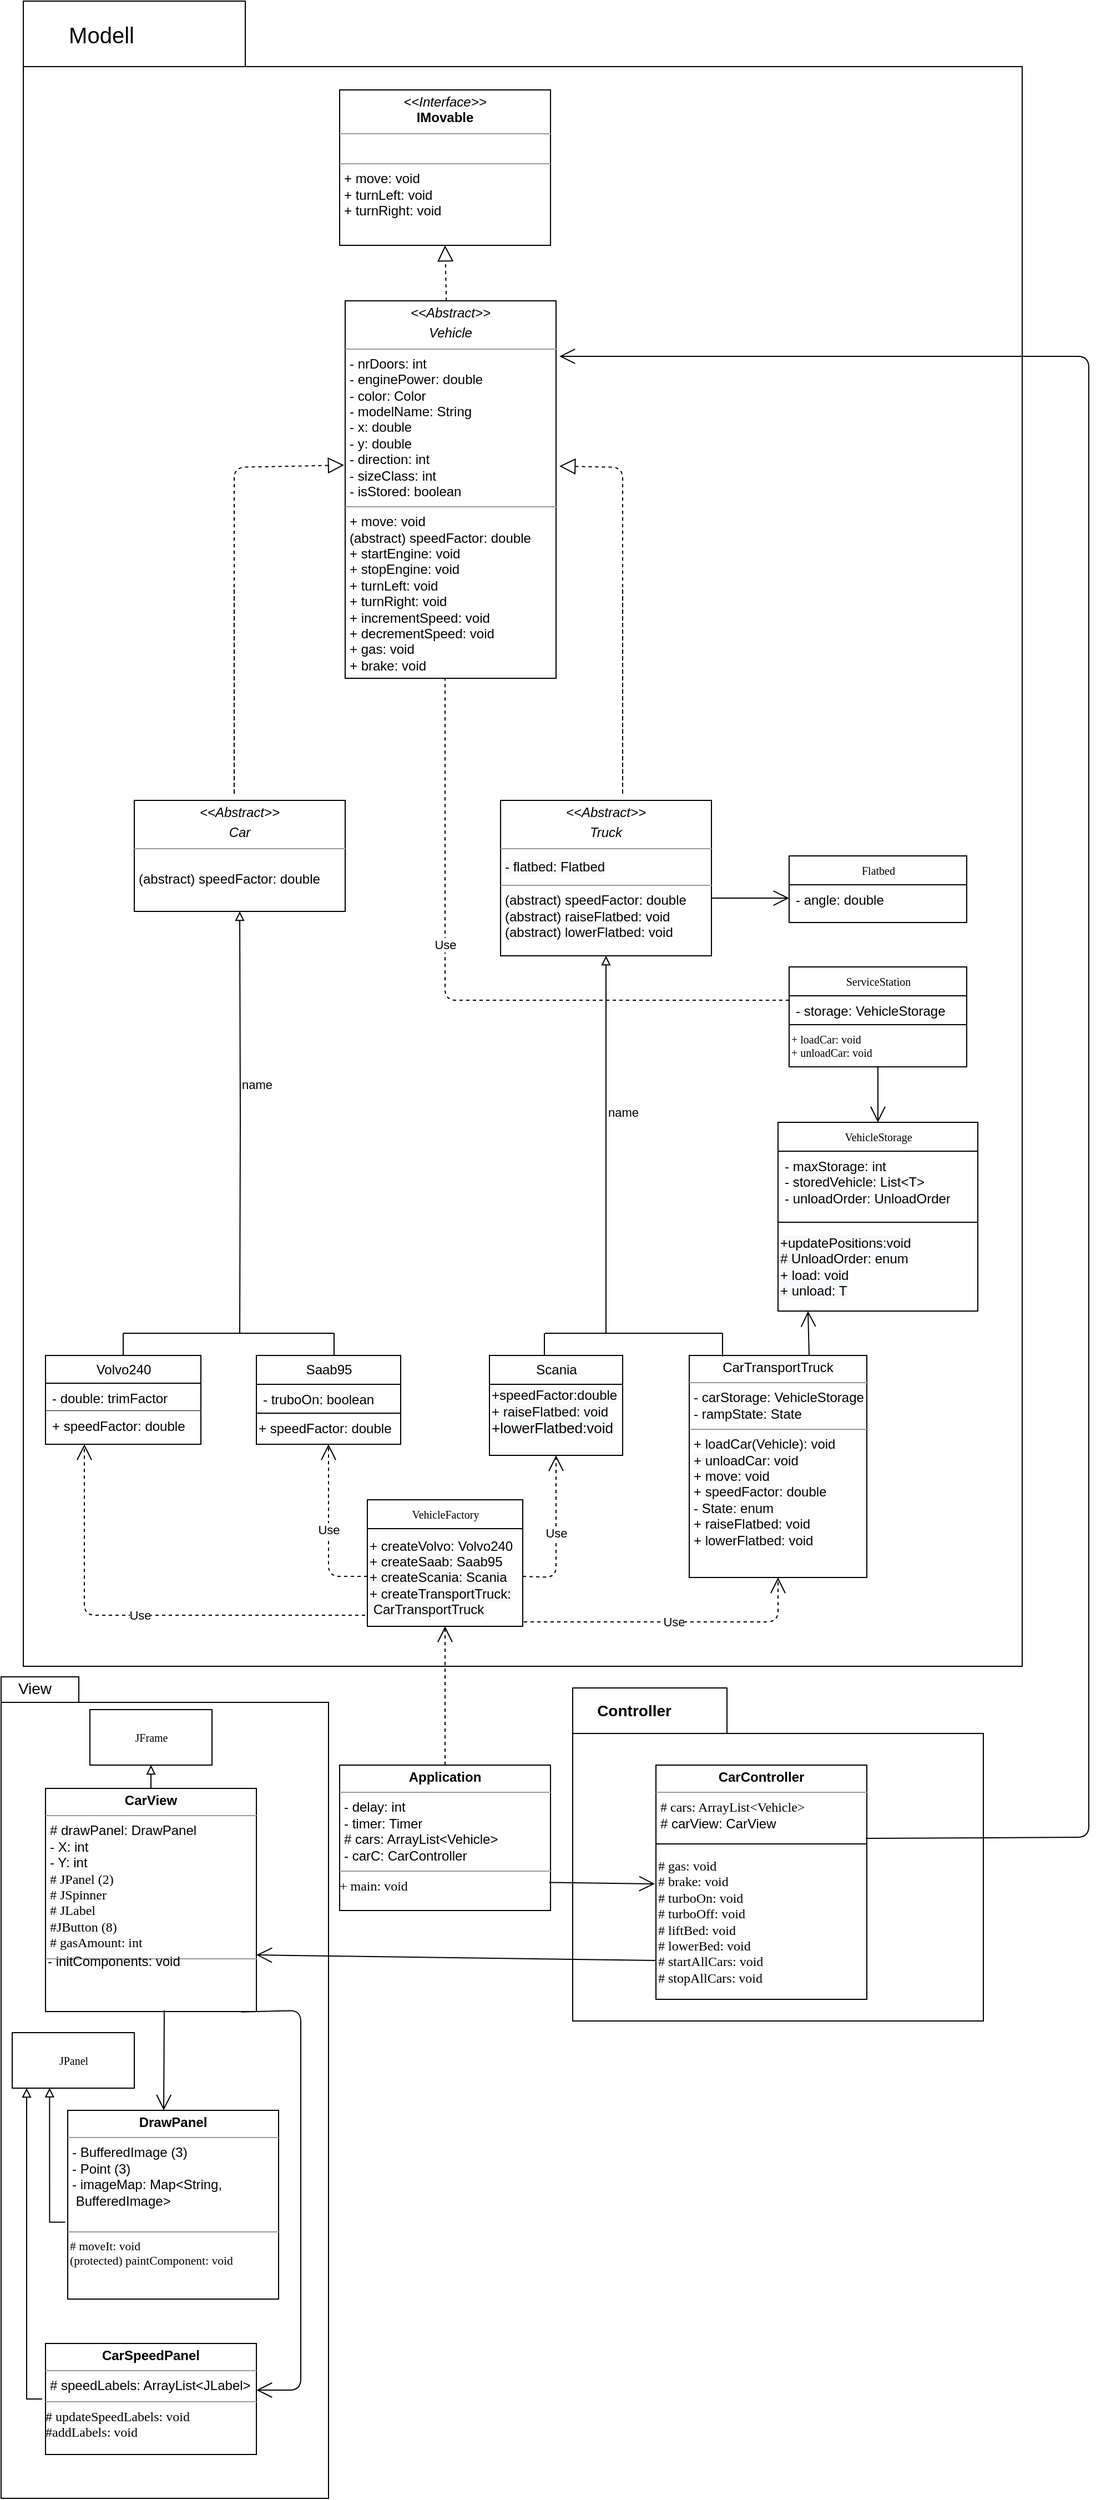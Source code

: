 <mxfile version="12.4.0" type="device" pages="1"><diagram id="c4acf3e9-155e-7222-9cf6-157b1a14988f" name="Page-1"><mxGraphModel dx="1117" dy="2870" grid="1" gridSize="10" guides="1" tooltips="1" connect="1" arrows="1" fold="1" page="1" pageScale="1" pageWidth="850" pageHeight="1100" background="#ffffff" math="0" shadow="0"><root><mxCell id="0"/><mxCell id="1" parent="0"/><mxCell id="8GfoCwNBAicgBnQeckG9-25" value="name" style="endArrow=block;endFill=0;html=1;edgeStyle=orthogonalEdgeStyle;align=left;verticalAlign=top;entryX=0.5;entryY=1;entryDx=0;entryDy=0;" parent="1" target="5d2195bd80daf111-15" edge="1"><mxGeometry x="0.25" relative="1" as="geometry"><mxPoint x="235" y="-80" as="sourcePoint"/><mxPoint x="424" y="350" as="targetPoint"/><mxPoint as="offset"/></mxGeometry></mxCell><mxCell id="17acba5748e5396b-20" value="VehicleStorage" style="swimlane;html=1;fontStyle=0;childLayout=stackLayout;horizontal=1;startSize=26;fillColor=none;horizontalStack=0;resizeParent=1;resizeLast=0;collapsible=1;marginBottom=0;swimlaneFillColor=#ffffff;rounded=0;shadow=0;comic=0;labelBackgroundColor=none;strokeWidth=1;fontFamily=Verdana;fontSize=10;align=center;" parent="1" vertex="1"><mxGeometry x="720" y="-270" width="180" height="170" as="geometry"/></mxCell><mxCell id="17acba5748e5396b-21" value="- maxStorage: int&lt;br&gt;- storedVehicle: List&amp;lt;T&amp;gt;&lt;br&gt;- unloadOrder: UnloadOrder" style="text;html=1;strokeColor=none;fillColor=none;align=left;verticalAlign=top;spacingLeft=4;spacingRight=4;whiteSpace=wrap;overflow=hidden;rotatable=0;points=[[0,0.5],[1,0.5]];portConstraint=eastwest;" parent="17acba5748e5396b-20" vertex="1"><mxGeometry y="26" width="180" height="64" as="geometry"/></mxCell><mxCell id="VjVkKjVKQmgzcfkv1mQq-13" value="&lt;div align=&quot;left&quot;&gt;&lt;span style=&quot;font: 12px / 1.2 &amp;#34;helvetica&amp;#34; ; color: rgb(0 , 0 , 0) ; text-transform: none ; text-indent: 0px ; letter-spacing: normal ; text-decoration: none ; word-spacing: 0px ; display: inline ; white-space: normal ; float: none ; overflow-wrap: normal ; background-color: rgb(248 , 249 , 250)&quot;&gt;+updatePositions:void&lt;/span&gt;&lt;/div&gt;&lt;div align=&quot;left&quot;&gt;&lt;span style=&quot;font: 12px / 1.2 &amp;#34;helvetica&amp;#34; ; color: rgb(0 , 0 , 0) ; text-transform: none ; text-indent: 0px ; letter-spacing: normal ; text-decoration: none ; word-spacing: 0px ; display: inline ; white-space: normal ; float: none ; overflow-wrap: normal ; background-color: rgb(248 , 249 , 250)&quot;&gt;# UnloadOrder: enum&lt;/span&gt;&lt;/div&gt;&lt;div align=&quot;left&quot;&gt;&lt;span style=&quot;font: 12px / 1.2 &amp;#34;helvetica&amp;#34; ; color: rgb(0 , 0 , 0) ; text-transform: none ; text-indent: 0px ; letter-spacing: normal ; text-decoration: none ; word-spacing: 0px ; display: inline ; white-space: normal ; float: none ; overflow-wrap: normal ; background-color: rgb(248 , 249 , 250)&quot;&gt;+ load: void&lt;/span&gt;&lt;/div&gt;&lt;div align=&quot;left&quot;&gt;&lt;span style=&quot;font: 12px / 1.2 &amp;#34;helvetica&amp;#34; ; color: rgb(0 , 0 , 0) ; text-transform: none ; text-indent: 0px ; letter-spacing: normal ; text-decoration: none ; word-spacing: 0px ; display: inline ; white-space: normal ; float: none ; overflow-wrap: normal ; background-color: rgb(248 , 249 , 250)&quot;&gt;+ unload: T&lt;/span&gt;&lt;span style=&quot;font: 12px / 1.2 &amp;#34;helvetica&amp;#34; ; color: rgb(0 , 0 , 0) ; text-transform: none ; text-indent: 0px ; letter-spacing: normal ; text-decoration: none ; word-spacing: 0px ; display: inline ; white-space: normal ; float: none ; overflow-wrap: normal ; background-color: rgb(248 , 249 , 250)&quot;&gt;&lt;br&gt;&lt;/span&gt;&lt;/div&gt;" style="html=1;align=left;" parent="17acba5748e5396b-20" vertex="1"><mxGeometry y="90" width="180" height="80" as="geometry"/></mxCell><mxCell id="17acba5748e5396b-30" value="&lt;span style=&quot;text-align: center ; color: rgb(0 , 0 , 0) ; text-transform: none ; text-indent: 0px ; letter-spacing: normal ; font-family: &amp;#34;helvetica&amp;#34; ; font-size: 12px ; font-variant: normal ; font-weight: 400 ; text-decoration: none ; word-spacing: 0px ; display: inline ; white-space: nowrap ; float: none ; background-color: rgb(248 , 249 , 250)&quot;&gt;Volvo240&lt;/span&gt;" style="swimlane;html=1;fontStyle=0;childLayout=stackLayout;horizontal=1;startSize=25;fillColor=none;horizontalStack=0;resizeParent=1;resizeLast=0;collapsible=1;marginBottom=0;swimlaneFillColor=#ffffff;rounded=0;shadow=0;comic=0;labelBackgroundColor=none;strokeWidth=1;fontFamily=Verdana;fontSize=10;align=center;direction=east;" parent="1" vertex="1"><mxGeometry x="60" y="-60" width="140" height="80" as="geometry"><mxRectangle x="60" y="-60" width="90" height="26" as="alternateBounds"/></mxGeometry></mxCell><mxCell id="VjVkKjVKQmgzcfkv1mQq-8" value="- double: trimFactor" style="text;html=1;strokeColor=none;fillColor=none;align=left;verticalAlign=top;spacingLeft=4;spacingRight=4;whiteSpace=wrap;overflow=hidden;rotatable=0;points=[[0,0.5],[1,0.5]];portConstraint=eastwest;" parent="17acba5748e5396b-30" vertex="1"><mxGeometry y="25" width="140" height="25" as="geometry"/></mxCell><mxCell id="VjVkKjVKQmgzcfkv1mQq-9" value="" style="swimlane;html=1;fontStyle=0;childLayout=stackLayout;horizontal=1;startSize=0;fillColor=none;horizontalStack=0;resizeParent=1;resizeLast=0;collapsible=1;marginBottom=0;swimlaneFillColor=#ffffff;rounded=0;shadow=0;comic=0;labelBackgroundColor=none;strokeWidth=1;fontFamily=Verdana;fontSize=10;align=center;direction=east;" parent="17acba5748e5396b-30" vertex="1"><mxGeometry y="50" width="140" height="30" as="geometry"><mxRectangle y="77" width="140" height="26" as="alternateBounds"/></mxGeometry></mxCell><mxCell id="17acba5748e5396b-31" value="+ speedFactor: double" style="text;html=1;strokeColor=none;fillColor=none;align=left;verticalAlign=top;spacingLeft=4;spacingRight=4;whiteSpace=wrap;overflow=hidden;rotatable=0;points=[[0,0.5],[1,0.5]];portConstraint=eastwest;" parent="VjVkKjVKQmgzcfkv1mQq-9" vertex="1"><mxGeometry width="140" height="26" as="geometry"/></mxCell><mxCell id="5d2195bd80daf111-5" value="ServiceStation" style="swimlane;html=1;fontStyle=0;childLayout=stackLayout;horizontal=1;startSize=26;fillColor=none;horizontalStack=0;resizeParent=1;resizeLast=0;collapsible=1;marginBottom=0;swimlaneFillColor=#ffffff;rounded=0;shadow=0;comic=0;labelBackgroundColor=none;strokeWidth=1;fontFamily=Verdana;fontSize=10;align=center;" parent="1" vertex="1"><mxGeometry x="730" y="-410" width="160" height="90" as="geometry"/></mxCell><mxCell id="5d2195bd80daf111-6" value="- storage: VehicleStorage" style="text;html=1;strokeColor=none;fillColor=none;align=left;verticalAlign=top;spacingLeft=4;spacingRight=4;whiteSpace=wrap;overflow=hidden;rotatable=0;points=[[0,0.5],[1,0.5]];portConstraint=eastwest;" parent="5d2195bd80daf111-5" vertex="1"><mxGeometry y="26" width="160" height="26" as="geometry"/></mxCell><mxCell id="VjVkKjVKQmgzcfkv1mQq-16" value="&lt;div align=&quot;left&quot;&gt;+ loadCar: void&lt;/div&gt;&lt;div align=&quot;left&quot;&gt;+ unloadCar: void&lt;br&gt;&lt;/div&gt;" style="html=1;rounded=0;shadow=0;comic=0;labelBackgroundColor=none;strokeWidth=1;fontFamily=Verdana;fontSize=10;align=left;" parent="5d2195bd80daf111-5" vertex="1"><mxGeometry y="52" width="160" height="38" as="geometry"/></mxCell><mxCell id="5d2195bd80daf111-8" value="JPanel" style="html=1;rounded=0;shadow=0;comic=0;labelBackgroundColor=none;strokeWidth=1;fontFamily=Verdana;fontSize=10;align=center;" parent="1" vertex="1"><mxGeometry x="30" y="550" width="110" height="50" as="geometry"/></mxCell><mxCell id="5d2195bd80daf111-9" value="&lt;p style=&quot;margin: 0px ; margin-top: 4px ; text-align: center&quot;&gt;&lt;b&gt;CarController&lt;/b&gt;&lt;/p&gt;&lt;hr size=&quot;1&quot;&gt;&lt;p style=&quot;color: rgb(0 , 0 , 0) ; font-family: &amp;#34;quot&amp;#34; ; font-style: normal ; font-variant: normal ; font-weight: 400 ; letter-spacing: normal ; margin-bottom: 0px ; margin-left: 4px ; margin-right: 0px ; margin-top: 0px ; text-align: left ; text-decoration: none ; text-indent: 0px ; text-transform: none ; white-space: nowrap ; word-spacing: 0px&quot;&gt;# cars: ArrayList&amp;lt;Vehicle&amp;gt;&lt;br&gt;&lt;/p&gt;&lt;p style=&quot;margin: 0px ; margin-left: 4px&quot;&gt;# carView: CarView&lt;/p&gt;" style="verticalAlign=top;align=left;overflow=fill;fontSize=12;fontFamily=Helvetica;html=1;rounded=0;shadow=0;comic=0;labelBackgroundColor=none;strokeWidth=1;direction=east;" parent="1" vertex="1"><mxGeometry x="610" y="309" width="190" height="161" as="geometry"/></mxCell><mxCell id="5d2195bd80daf111-10" value="&lt;p style=&quot;margin: 0px ; margin-top: 4px ; text-align: center&quot;&gt;&lt;b&gt;CarView&lt;/b&gt;&lt;/p&gt;&lt;hr size=&quot;1&quot;&gt;&lt;p style=&quot;margin: 0px ; margin-left: 4px&quot;&gt;# drawPanel: DrawPanel&lt;/p&gt;&lt;p style=&quot;margin: 0px ; margin-left: 4px&quot;&gt;- X: int&lt;/p&gt;&lt;p style=&quot;margin: 0px ; margin-left: 4px&quot;&gt;- Y: int&lt;br&gt;&lt;/p&gt;&lt;p style=&quot;color: rgb(0 , 0 , 0) ; font-family: &amp;#34;quot&amp;#34; ; font-style: normal ; font-variant: normal ; font-weight: 400 ; letter-spacing: normal ; margin-bottom: 0px ; margin-left: 4px ; margin-right: 0px ; margin-top: 0px ; text-align: left ; text-decoration: none ; text-indent: 0px ; text-transform: none ; white-space: nowrap ; word-spacing: 0px&quot;&gt;# JPanel (2)&lt;/p&gt;&lt;p style=&quot;color: rgb(0 , 0 , 0) ; font-family: &amp;#34;quot&amp;#34; ; font-style: normal ; font-variant: normal ; font-weight: 400 ; letter-spacing: normal ; margin-bottom: 0px ; margin-left: 4px ; margin-right: 0px ; margin-top: 0px ; text-align: left ; text-decoration: none ; text-indent: 0px ; text-transform: none ; white-space: nowrap ; word-spacing: 0px&quot;&gt;# JSpinner&lt;/p&gt;&lt;p style=&quot;color: rgb(0 , 0 , 0) ; font-family: &amp;#34;quot&amp;#34; ; font-style: normal ; font-variant: normal ; font-weight: 400 ; letter-spacing: normal ; margin-bottom: 0px ; margin-left: 4px ; margin-right: 0px ; margin-top: 0px ; text-align: left ; text-decoration: none ; text-indent: 0px ; text-transform: none ; white-space: nowrap ; word-spacing: 0px&quot;&gt;# JLabel&lt;/p&gt;&lt;p style=&quot;color: rgb(0 , 0 , 0) ; font-family: &amp;#34;quot&amp;#34; ; font-style: normal ; font-variant: normal ; font-weight: 400 ; letter-spacing: normal ; margin-bottom: 0px ; margin-left: 4px ; margin-right: 0px ; margin-top: 0px ; text-align: left ; text-decoration: none ; text-indent: 0px ; text-transform: none ; white-space: nowrap ; word-spacing: 0px&quot;&gt;#JButton (8)&lt;/p&gt;&lt;p style=&quot;color: rgb(0 , 0 , 0) ; font-family: &amp;#34;quot&amp;#34; ; font-style: normal ; font-variant: normal ; font-weight: 400 ; letter-spacing: normal ; margin-bottom: 0px ; margin-left: 4px ; margin-right: 0px ; margin-top: 0px ; text-align: left ; text-decoration: none ; text-indent: 0px ; text-transform: none ; white-space: nowrap ; word-spacing: 0px&quot;&gt;# gasAmount: int&lt;br&gt;&lt;/p&gt;&lt;hr size=&quot;1&quot;&gt;" style="verticalAlign=top;align=left;overflow=fill;fontSize=12;fontFamily=Helvetica;html=1;rounded=0;shadow=0;comic=0;labelBackgroundColor=none;strokeWidth=1" parent="1" vertex="1"><mxGeometry x="60" y="330" width="190" height="201" as="geometry"/></mxCell><mxCell id="5d2195bd80daf111-15" value="&lt;p style=&quot;margin: 0px ; margin-top: 4px ; text-align: center&quot;&gt;&lt;i&gt;&amp;lt;&amp;lt;Abstract&amp;gt;&amp;gt;&lt;/i&gt;&lt;/p&gt;&lt;p style=&quot;margin: 0px ; margin-top: 4px ; text-align: center&quot;&gt;&lt;i&gt;Car&lt;/i&gt;&lt;/p&gt;&lt;hr size=&quot;1&quot;&gt;&lt;p style=&quot;margin: 0px ; margin-left: 4px&quot;&gt;&lt;br&gt;&lt;/p&gt;&lt;p style=&quot;margin: 0px ; margin-left: 4px&quot;&gt;(abstract) speedFactor: double&lt;br&gt;&lt;/p&gt;" style="verticalAlign=top;align=left;overflow=fill;fontSize=12;fontFamily=Helvetica;html=1;rounded=0;shadow=0;comic=0;labelBackgroundColor=none;strokeWidth=1;direction=east;" parent="1" vertex="1"><mxGeometry x="140" y="-560" width="190" height="100" as="geometry"/></mxCell><mxCell id="5d2195bd80daf111-18" value="&lt;p style=&quot;margin: 0px ; margin-top: 4px ; text-align: center&quot;&gt;CarTransportTruck&lt;/p&gt;&lt;hr size=&quot;1&quot;&gt;&lt;p style=&quot;margin: 0px ; margin-left: 4px&quot;&gt;- carStorage: VehicleStorage&lt;/p&gt;&lt;p style=&quot;margin: 0px ; margin-left: 4px&quot;&gt;- rampState: State&lt;/p&gt;&lt;hr size=&quot;1&quot;&gt;&lt;p style=&quot;margin: 0px ; margin-left: 4px&quot;&gt;+ loadCar(Vehicle): void&lt;/p&gt;&lt;p style=&quot;margin: 0px ; margin-left: 4px&quot;&gt;&lt;span style=&quot;display: inline ; float: none ; background-color: rgb(248 , 249 , 250) ; color: rgb(0 , 0 , 0) ; font-family: &amp;#34;helvetica&amp;#34; ; font-size: 12px ; font-style: normal ; font-variant: normal ; font-weight: 400 ; letter-spacing: normal ; text-align: left ; text-decoration: none ; text-indent: 0px ; text-transform: none ; white-space: nowrap ; word-spacing: 0px&quot;&gt;+ unloadCar: void&lt;/span&gt;&lt;br&gt;+ move: void&lt;/p&gt;&lt;p style=&quot;margin: 0px ; margin-left: 4px&quot;&gt;+ speedFactor: double&lt;/p&gt;&lt;p style=&quot;margin: 0px ; margin-left: 4px&quot;&gt;- State: enum&lt;/p&gt;&lt;p style=&quot;margin: 0px ; margin-left: 4px&quot;&gt;+ raiseFlatbed: void&lt;/p&gt;&lt;p style=&quot;margin: 0px ; margin-left: 4px&quot;&gt;+ lowerFlatbed: void&lt;/p&gt;&lt;p style=&quot;margin: 0px ; margin-left: 4px&quot;&gt;&lt;br&gt;&lt;/p&gt;" style="verticalAlign=top;align=left;overflow=fill;fontSize=12;fontFamily=Helvetica;html=1;rounded=0;shadow=0;comic=0;labelBackgroundColor=none;strokeWidth=1" parent="1" vertex="1"><mxGeometry x="640" y="-60" width="160" height="200" as="geometry"/></mxCell><mxCell id="8GfoCwNBAicgBnQeckG9-1" value="&lt;p style=&quot;margin: 0px ; margin-top: 4px ; text-align: center&quot;&gt;&lt;i&gt;&amp;lt;&amp;lt;Interface&amp;gt;&amp;gt;&lt;/i&gt;&lt;br&gt;&lt;b&gt;IMovable&lt;/b&gt;&lt;/p&gt;&lt;hr size=&quot;1&quot;&gt;&lt;p style=&quot;margin: 0px ; margin-left: 4px&quot;&gt;&lt;br&gt;&lt;/p&gt;&lt;hr size=&quot;1&quot;&gt;&lt;p style=&quot;margin: 0px ; margin-left: 4px&quot;&gt;+ move: void&lt;br&gt;+ turnLeft: void&lt;/p&gt;&lt;p style=&quot;margin: 0px ; margin-left: 4px&quot;&gt;+ turnRight: void&lt;/p&gt;" style="verticalAlign=top;align=left;overflow=fill;fontSize=12;fontFamily=Helvetica;html=1;rounded=0;shadow=0;comic=0;labelBackgroundColor=none;strokeWidth=1" parent="1" vertex="1"><mxGeometry x="325" y="-1200" width="190" height="140" as="geometry"/></mxCell><mxCell id="8GfoCwNBAicgBnQeckG9-4" value="&lt;span style=&quot;text-align: center ; color: rgb(0 , 0 , 0) ; text-transform: none ; text-indent: 0px ; letter-spacing: normal ; font-family: &amp;#34;helvetica&amp;#34; ; font-size: 12px ; font-variant: normal ; font-weight: 400 ; text-decoration: none ; word-spacing: 0px ; display: inline ; white-space: nowrap ; float: none ; background-color: rgb(248 , 249 , 250)&quot;&gt;Saab95&lt;/span&gt;" style="swimlane;html=1;fontStyle=0;childLayout=stackLayout;horizontal=1;startSize=26;fillColor=none;horizontalStack=0;resizeParent=1;resizeLast=0;collapsible=1;marginBottom=0;swimlaneFillColor=#ffffff;rounded=0;shadow=0;comic=0;labelBackgroundColor=none;strokeWidth=1;fontFamily=Verdana;fontSize=10;align=center;" parent="1" vertex="1"><mxGeometry x="250" y="-60" width="130" height="80" as="geometry"><mxRectangle x="60" y="408" width="90" height="26" as="alternateBounds"/></mxGeometry></mxCell><mxCell id="8GfoCwNBAicgBnQeckG9-5" value="- truboOn: boolean" style="text;html=1;strokeColor=none;fillColor=none;align=left;verticalAlign=top;spacingLeft=4;spacingRight=4;whiteSpace=wrap;overflow=hidden;rotatable=0;points=[[0,0.5],[1,0.5]];portConstraint=eastwest;" parent="8GfoCwNBAicgBnQeckG9-4" vertex="1"><mxGeometry y="26" width="130" height="26" as="geometry"/></mxCell><mxCell id="VjVkKjVKQmgzcfkv1mQq-12" value="+ speedFactor: double" style="html=1;align=left;" parent="8GfoCwNBAicgBnQeckG9-4" vertex="1"><mxGeometry y="52" width="130" height="28" as="geometry"/></mxCell><mxCell id="8GfoCwNBAicgBnQeckG9-6" value="&lt;span style=&quot;text-align: center ; color: rgb(0 , 0 , 0) ; text-transform: none ; text-indent: 0px ; letter-spacing: normal ; font-family: &amp;#34;helvetica&amp;#34; ; font-size: 12px ; font-variant: normal ; font-weight: 400 ; text-decoration: none ; word-spacing: 0px ; display: inline ; white-space: nowrap ; float: none ; background-color: rgb(248 , 249 , 250)&quot;&gt;Scania&lt;/span&gt;" style="swimlane;html=1;fontStyle=0;childLayout=stackLayout;horizontal=1;startSize=26;fillColor=none;horizontalStack=0;resizeParent=1;resizeLast=0;collapsible=1;marginBottom=0;swimlaneFillColor=#ffffff;rounded=0;shadow=0;comic=0;labelBackgroundColor=none;strokeWidth=1;fontFamily=Verdana;fontSize=10;align=center;" parent="1" vertex="1"><mxGeometry x="460" y="-60" width="120" height="90" as="geometry"><mxRectangle x="60" y="408" width="90" height="26" as="alternateBounds"/></mxGeometry></mxCell><mxCell id="5d2195bd80daf111-13" value="&lt;div align=&quot;left&quot;&gt;&lt;span style=&quot;font: 12px / 1.2 &amp;#34;helvetica&amp;#34; ; color: rgb(0 , 0 , 0) ; text-transform: none ; text-indent: 0px ; letter-spacing: normal ; text-decoration: none ; word-spacing: 0px ; display: inline ; white-space: normal ; float: none ; overflow-wrap: normal ; background-color: rgb(248 , 249 , 250)&quot;&gt;+speedFactor:&lt;/span&gt;&lt;span style=&quot;font: 12px / 1.2 &amp;#34;helvetica&amp;#34; ; color: rgb(0 , 0 , 0) ; text-transform: none ; text-indent: 0px ; letter-spacing: normal ; text-decoration: none ; word-spacing: 0px ; display: inline ; white-space: normal ; float: none ; overflow-wrap: normal ; background-color: rgb(248 , 249 , 250)&quot;&gt;double&lt;/span&gt;&lt;/div&gt;&lt;div align=&quot;left&quot;&gt;&lt;span style=&quot;font: 12px / 1.2 &amp;#34;helvetica&amp;#34; ; color: rgb(0 , 0 , 0) ; text-transform: none ; text-indent: 0px ; letter-spacing: normal ; text-decoration: none ; word-spacing: 0px ; display: inline ; white-space: normal ; float: none ; overflow-wrap: normal ; background-color: rgb(248 , 249 , 250)&quot;&gt;+ raiseFlatbed: void&lt;/span&gt;&lt;/div&gt;&lt;div align=&quot;left&quot;&gt;&lt;font face=&quot;&amp;#34;helvetica&amp;#34;&quot; size=&quot;2&quot; style=&quot;background-color: rgb(248 , 249 , 250)&quot;&gt;+lowerFlatbed:void&lt;/font&gt;&lt;/div&gt;&lt;div align=&quot;left&quot;&gt;&lt;span style=&quot;font: 12px / 1.2 &amp;#34;helvetica&amp;#34; ; color: rgb(0 , 0 , 0) ; text-transform: none ; text-indent: 0px ; letter-spacing: normal ; text-decoration: none ; word-spacing: 0px ; display: inline ; white-space: normal ; float: none ; overflow-wrap: normal ; background-color: rgb(248 , 249 , 250)&quot;&gt;&lt;br&gt;&lt;/span&gt;&lt;/div&gt;" style="html=1;rounded=0;shadow=0;comic=0;labelBackgroundColor=none;strokeWidth=1;fontFamily=Verdana;fontSize=10;align=left;" parent="8GfoCwNBAicgBnQeckG9-6" vertex="1"><mxGeometry y="26" width="120" height="64" as="geometry"/></mxCell><mxCell id="8GfoCwNBAicgBnQeckG9-10" value="Flatbed" style="swimlane;html=1;fontStyle=0;childLayout=stackLayout;horizontal=1;startSize=26;fillColor=none;horizontalStack=0;resizeParent=1;resizeLast=0;collapsible=1;marginBottom=0;swimlaneFillColor=#ffffff;rounded=0;shadow=0;comic=0;labelBackgroundColor=none;strokeWidth=1;fontFamily=Verdana;fontSize=10;align=center;" parent="1" vertex="1"><mxGeometry x="730" y="-510" width="160" height="60" as="geometry"><mxRectangle x="60" y="408" width="90" height="26" as="alternateBounds"/></mxGeometry></mxCell><mxCell id="8GfoCwNBAicgBnQeckG9-11" value="- angle: double" style="text;html=1;strokeColor=none;fillColor=none;align=left;verticalAlign=top;spacingLeft=4;spacingRight=4;whiteSpace=wrap;overflow=hidden;rotatable=0;points=[[0,0.5],[1,0.5]];portConstraint=eastwest;" parent="8GfoCwNBAicgBnQeckG9-10" vertex="1"><mxGeometry y="26" width="160" height="24" as="geometry"/></mxCell><mxCell id="8GfoCwNBAicgBnQeckG9-30" value="" style="endArrow=none;html=1;" parent="1" edge="1"><mxGeometry width="50" height="50" relative="1" as="geometry"><mxPoint x="130" y="-80" as="sourcePoint"/><mxPoint x="320" y="-80" as="targetPoint"/><Array as="points"/></mxGeometry></mxCell><mxCell id="8GfoCwNBAicgBnQeckG9-31" value="" style="endArrow=none;html=1;exitX=0.5;exitY=0;exitDx=0;exitDy=0;" parent="1" source="17acba5748e5396b-30" edge="1"><mxGeometry width="50" height="50" relative="1" as="geometry"><mxPoint x="160" y="-100" as="sourcePoint"/><mxPoint x="130" y="-80" as="targetPoint"/></mxGeometry></mxCell><mxCell id="8GfoCwNBAicgBnQeckG9-32" value="" style="endArrow=none;html=1;" parent="1" edge="1"><mxGeometry width="50" height="50" relative="1" as="geometry"><mxPoint x="670" y="-59" as="sourcePoint"/><mxPoint x="670" y="-80" as="targetPoint"/></mxGeometry></mxCell><mxCell id="8GfoCwNBAicgBnQeckG9-35" value="" style="endArrow=none;html=1;" parent="1" edge="1"><mxGeometry width="50" height="50" relative="1" as="geometry"><mxPoint x="320" y="-60" as="sourcePoint"/><mxPoint x="320" y="-80" as="targetPoint"/></mxGeometry></mxCell><mxCell id="8GfoCwNBAicgBnQeckG9-40" value="" style="endArrow=open;endFill=1;endSize=12;html=1;entryX=0;entryY=0.5;entryDx=0;entryDy=0;exitX=1;exitY=0.629;exitDx=0;exitDy=0;exitPerimeter=0;" parent="1" source="CfNCszc8V7IQw-gxt6Eu-29" target="8GfoCwNBAicgBnQeckG9-11" edge="1"><mxGeometry width="160" relative="1" as="geometry"><mxPoint x="661" y="-602" as="sourcePoint"/><mxPoint x="690" y="-690" as="targetPoint"/></mxGeometry></mxCell><mxCell id="8GfoCwNBAicgBnQeckG9-41" value="" style="endArrow=open;endFill=1;endSize=12;html=1;entryX=0.5;entryY=0;entryDx=0;entryDy=0;exitX=0.5;exitY=1;exitDx=0;exitDy=0;" parent="1" source="5d2195bd80daf111-5" target="17acba5748e5396b-20" edge="1"><mxGeometry width="160" relative="1" as="geometry"><mxPoint x="790" y="240" as="sourcePoint"/><mxPoint x="790" y="170" as="targetPoint"/></mxGeometry></mxCell><mxCell id="WlUWYiQhlwBF4Nt8Sxr0-7" value="JFrame" style="html=1;rounded=0;shadow=0;comic=0;labelBackgroundColor=none;strokeWidth=1;fontFamily=Verdana;fontSize=10;align=center;" parent="1" vertex="1"><mxGeometry x="100" y="259" width="110" height="50" as="geometry"/></mxCell><mxCell id="WlUWYiQhlwBF4Nt8Sxr0-16" value="" style="endArrow=block;dashed=1;endFill=0;endSize=12;html=1;entryX=0.5;entryY=1;entryDx=0;entryDy=0;" parent="1" source="CfNCszc8V7IQw-gxt6Eu-31" target="8GfoCwNBAicgBnQeckG9-1" edge="1"><mxGeometry width="160" relative="1" as="geometry"><mxPoint x="425" y="-520" as="sourcePoint"/><mxPoint x="425" y="-560" as="targetPoint"/></mxGeometry></mxCell><mxCell id="WlUWYiQhlwBF4Nt8Sxr0-19" value="Use" style="endArrow=open;endSize=12;dashed=1;html=1;entryX=0.5;entryY=1;entryDx=0;entryDy=0;exitX=0;exitY=0.5;exitDx=0;exitDy=0;" parent="1" target="8GfoCwNBAicgBnQeckG9-4" edge="1"><mxGeometry width="160" relative="1" as="geometry"><mxPoint x="350" y="139" as="sourcePoint"/><mxPoint x="320" y="560" as="targetPoint"/><Array as="points"><mxPoint x="315" y="139"/></Array></mxGeometry></mxCell><mxCell id="WlUWYiQhlwBF4Nt8Sxr0-20" value="Use" style="endArrow=open;endSize=12;dashed=1;html=1;entryX=0.25;entryY=1;entryDx=0;entryDy=0;" parent="1" target="17acba5748e5396b-30" edge="1"><mxGeometry width="160" relative="1" as="geometry"><mxPoint x="348" y="174" as="sourcePoint"/><mxPoint x="87" y="464" as="targetPoint"/><Array as="points"><mxPoint x="95" y="174"/></Array></mxGeometry></mxCell><mxCell id="VjVkKjVKQmgzcfkv1mQq-6" value="" style="edgeStyle=orthogonalEdgeStyle;rounded=0;orthogonalLoop=1;jettySize=auto;html=1;endArrow=block;endFill=0;entryX=0.5;entryY=1;entryDx=0;entryDy=0;exitX=0.5;exitY=0;exitDx=0;exitDy=0;" parent="1" source="5d2195bd80daf111-10" target="WlUWYiQhlwBF4Nt8Sxr0-7" edge="1"><mxGeometry relative="1" as="geometry"><mxPoint x="425" y="299" as="sourcePoint"/><mxPoint x="425" y="289" as="targetPoint"/><Array as="points"><mxPoint x="155" y="309"/><mxPoint x="155" y="309"/></Array></mxGeometry></mxCell><mxCell id="VjVkKjVKQmgzcfkv1mQq-14" value="" style="endArrow=open;endFill=1;endSize=12;html=1;exitX=0.675;exitY=0;exitDx=0;exitDy=0;exitPerimeter=0;entryX=0.15;entryY=1;entryDx=0;entryDy=0;entryPerimeter=0;" parent="1" source="5d2195bd80daf111-18" target="VjVkKjVKQmgzcfkv1mQq-13" edge="1"><mxGeometry width="160" relative="1" as="geometry"><mxPoint x="700" y="-80.5" as="sourcePoint"/><mxPoint x="900" y="-80.5" as="targetPoint"/></mxGeometry></mxCell><mxCell id="VjVkKjVKQmgzcfkv1mQq-23" value="- initComponents: void&lt;div align=&quot;left&quot; style=&quot;color: rgb(0 , 0 , 0) ; font-family: &amp;#34;verdana&amp;#34; ; font-size: 10.8px ; font-style: normal ; font-variant: normal ; font-weight: 400 ; letter-spacing: normal ; text-align: left ; text-decoration: none ; text-indent: 0px ; text-transform: none ; white-space: nowrap ; word-spacing: 0px&quot;&gt;&lt;br&gt;&lt;/div&gt;&lt;div align=&quot;left&quot; style=&quot;color: rgb(0 , 0 , 0) ; font-family: &amp;#34;verdana&amp;#34; ; font-size: 10.8px ; font-style: normal ; font-variant: normal ; font-weight: 400 ; letter-spacing: normal ; text-align: left ; text-decoration: none ; text-indent: 0px ; text-transform: none ; white-space: nowrap ; word-spacing: 0px&quot;&gt;&lt;br&gt;&lt;/div&gt;" style="text;html=1;align=left;verticalAlign=middle;resizable=0;points=[];;autosize=1;" parent="1" vertex="1"><mxGeometry x="60" y="474" width="130" height="50" as="geometry"/></mxCell><mxCell id="VjVkKjVKQmgzcfkv1mQq-26" value="&lt;div align=&quot;left&quot; style=&quot;font-size: 12px&quot;&gt;# gas: void&lt;/div&gt;&lt;div align=&quot;left&quot; style=&quot;font-size: 12px&quot;&gt;# brake: void&lt;/div&gt;&lt;div align=&quot;left&quot; style=&quot;font-size: 12px&quot;&gt;# turboOn: void&lt;/div&gt;&lt;div align=&quot;left&quot; style=&quot;font-size: 12px&quot;&gt;# turboOff: void&lt;/div&gt;&lt;div align=&quot;left&quot; style=&quot;font-size: 12px&quot;&gt;# liftBed: void&lt;/div&gt;&lt;div align=&quot;left&quot; style=&quot;font-size: 12px&quot;&gt;# lowerBed: void&lt;/div&gt;&lt;div align=&quot;left&quot; style=&quot;font-size: 12px&quot;&gt;# startAllCars: void&lt;/div&gt;&lt;div align=&quot;left&quot; style=&quot;font-size: 12px&quot;&gt;# stopAllCars: void&lt;br&gt;&lt;/div&gt;" style="html=1;rounded=0;shadow=0;comic=0;labelBackgroundColor=none;strokeWidth=1;fontFamily=Verdana;fontSize=10;align=left;" parent="1" vertex="1"><mxGeometry x="610" y="380" width="190" height="140" as="geometry"/></mxCell><mxCell id="CfNCszc8V7IQw-gxt6Eu-1" value="Use" style="endArrow=open;endSize=12;dashed=1;html=1;exitX=0;exitY=0.154;exitDx=0;exitDy=0;exitPerimeter=0;" parent="1" source="5d2195bd80daf111-6" edge="1"><mxGeometry width="160" relative="1" as="geometry"><mxPoint x="690" y="-380" as="sourcePoint"/><mxPoint x="420" y="-790" as="targetPoint"/><Array as="points"><mxPoint x="420" y="-380"/></Array></mxGeometry></mxCell><mxCell id="CfNCszc8V7IQw-gxt6Eu-29" value="&lt;p style=&quot;margin: 0px ; margin-top: 4px ; text-align: center&quot;&gt;&lt;i&gt;&amp;lt;&amp;lt;Abstract&amp;gt;&amp;gt;&lt;/i&gt;&lt;/p&gt;&lt;p style=&quot;margin: 0px ; margin-top: 4px ; text-align: center&quot;&gt;&lt;i&gt;Truck&lt;/i&gt;&lt;/p&gt;&lt;hr size=&quot;1&quot;&gt;&lt;p style=&quot;margin: 0px ; margin-left: 4px&quot;&gt;&lt;span style=&quot;display: inline ; float: none ; background-color: rgb(248 , 249 , 250) ; color: rgb(0 , 0 , 0) ; font-family: &amp;#34;helvetica&amp;#34; ; font-size: 12px ; font-style: normal ; font-variant: normal ; font-weight: normal ; letter-spacing: normal ; line-height: 1.2 ; overflow-wrap: normal ; text-align: left ; text-decoration: none ; text-indent: 0px ; text-transform: none ; white-space: normal ; word-spacing: 0px&quot;&gt;- flatbed: Flatbed&lt;/span&gt;&lt;b&gt;&lt;/b&gt;&lt;i&gt;&lt;/i&gt;&lt;u&gt;&lt;/u&gt;&lt;sub&gt;&lt;/sub&gt;&lt;sup&gt;&lt;/sup&gt;&lt;strike&gt;&lt;/strike&gt;&lt;br&gt;&lt;/p&gt;&lt;hr size=&quot;1&quot;&gt;&lt;p style=&quot;margin: 0px ; margin-left: 4px&quot;&gt;(abstract) speedFactor: double&lt;/p&gt;&lt;p style=&quot;margin: 0px ; margin-left: 4px&quot;&gt;(abstract) raiseFlatbed: void&lt;/p&gt;&lt;p style=&quot;color: rgb(0 , 0 , 0) ; font-family: &amp;#34;helvetica&amp;#34; ; font-size: 12px ; font-style: normal ; font-variant: normal ; font-weight: 400 ; letter-spacing: normal ; margin-bottom: 0px ; margin-left: 4px ; margin-right: 0px ; margin-top: 0px ; text-align: left ; text-decoration: none ; text-indent: 0px ; text-transform: none ; white-space: nowrap ; word-spacing: 0px&quot;&gt;(abstract) lowerFlatbed: void&lt;br&gt;&lt;/p&gt;" style="verticalAlign=top;align=left;overflow=fill;fontSize=12;fontFamily=Helvetica;html=1;rounded=0;shadow=0;comic=0;labelBackgroundColor=none;strokeWidth=1;direction=east;" parent="1" vertex="1"><mxGeometry x="470" y="-560" width="190" height="140" as="geometry"/></mxCell><mxCell id="CfNCszc8V7IQw-gxt6Eu-31" value="&lt;p style=&quot;margin: 0px ; margin-top: 4px ; text-align: center&quot;&gt;&lt;i&gt;&amp;lt;&amp;lt;Abstract&amp;gt;&amp;gt;&lt;/i&gt;&lt;/p&gt;&lt;p style=&quot;margin: 0px ; margin-top: 4px ; text-align: center&quot;&gt;&lt;i&gt;Vehicle&lt;/i&gt;&lt;/p&gt;&lt;hr size=&quot;1&quot;&gt;&lt;p style=&quot;margin: 0px ; margin-left: 4px&quot;&gt;- nrDoors: int&lt;/p&gt;&lt;p style=&quot;margin: 0px ; margin-left: 4px&quot;&gt;- enginePower: double&lt;/p&gt;&lt;p style=&quot;margin: 0px ; margin-left: 4px&quot;&gt;- color: Color&lt;/p&gt;&lt;p style=&quot;margin: 0px ; margin-left: 4px&quot;&gt;- modelName: String&lt;/p&gt;&lt;p style=&quot;margin: 0px ; margin-left: 4px&quot;&gt;- x: double&lt;/p&gt;&lt;p style=&quot;margin: 0px ; margin-left: 4px&quot;&gt;- y: double&lt;/p&gt;&lt;p style=&quot;margin: 0px ; margin-left: 4px&quot;&gt;- direction: int&lt;/p&gt;&lt;p style=&quot;margin: 0px ; margin-left: 4px&quot;&gt;- sizeClass: int&lt;/p&gt;&lt;p style=&quot;margin: 0px ; margin-left: 4px&quot;&gt;- isStored: boolean&lt;/p&gt;&lt;hr size=&quot;1&quot;&gt;&lt;p style=&quot;margin: 0px ; margin-left: 4px&quot;&gt;+ move: void&lt;/p&gt;&lt;p style=&quot;margin: 0px ; margin-left: 4px&quot;&gt;(abstract) speedFactor: double&lt;/p&gt;&lt;p style=&quot;margin: 0px ; margin-left: 4px&quot;&gt;+ startEngine: void&lt;/p&gt;&lt;p style=&quot;margin: 0px ; margin-left: 4px&quot;&gt;+ stopEngine: void&lt;/p&gt;&lt;p style=&quot;margin: 0px ; margin-left: 4px&quot;&gt;+ turnLeft: void&lt;/p&gt;&lt;p style=&quot;margin: 0px ; margin-left: 4px&quot;&gt;+ turnRight: void&lt;/p&gt;&lt;p style=&quot;margin: 0px ; margin-left: 4px&quot;&gt;+ incrementSpeed: void&lt;/p&gt;&lt;p style=&quot;margin: 0px ; margin-left: 4px&quot;&gt;+ decrementSpeed: void&lt;/p&gt;&lt;p style=&quot;margin: 0px ; margin-left: 4px&quot;&gt;+ gas: void&lt;/p&gt;&lt;p style=&quot;margin: 0px ; margin-left: 4px&quot;&gt;+ brake: void&lt;/p&gt;" style="verticalAlign=top;align=left;overflow=fill;fontSize=12;fontFamily=Helvetica;html=1;rounded=0;shadow=0;comic=0;labelBackgroundColor=none;strokeWidth=1;direction=east;" parent="1" vertex="1"><mxGeometry x="330" y="-1010" width="190" height="340" as="geometry"/></mxCell><mxCell id="CfNCszc8V7IQw-gxt6Eu-32" value="" style="endArrow=block;dashed=1;endFill=0;endSize=12;html=1;" parent="1" edge="1"><mxGeometry width="160" relative="1" as="geometry"><mxPoint x="230" y="-750" as="sourcePoint"/><mxPoint x="329" y="-862" as="targetPoint"/><Array as="points"><mxPoint x="230" y="-560"/><mxPoint x="230" y="-750"/><mxPoint x="230" y="-860"/></Array></mxGeometry></mxCell><mxCell id="CfNCszc8V7IQw-gxt6Eu-35" value="name" style="endArrow=block;endFill=0;html=1;edgeStyle=orthogonalEdgeStyle;align=left;verticalAlign=top;entryX=0.5;entryY=1;entryDx=0;entryDy=0;" parent="1" target="CfNCszc8V7IQw-gxt6Eu-29" edge="1"><mxGeometry x="0.25" relative="1" as="geometry"><mxPoint x="565" y="-80" as="sourcePoint"/><mxPoint x="550" y="-410" as="targetPoint"/><mxPoint as="offset"/><Array as="points"><mxPoint x="565" y="-80"/></Array></mxGeometry></mxCell><mxCell id="CfNCszc8V7IQw-gxt6Eu-36" value="" style="endArrow=none;html=1;" parent="1" edge="1"><mxGeometry width="50" height="50" relative="1" as="geometry"><mxPoint x="510" y="-80" as="sourcePoint"/><mxPoint x="670" y="-80" as="targetPoint"/><Array as="points"/></mxGeometry></mxCell><mxCell id="CfNCszc8V7IQw-gxt6Eu-37" value="" style="endArrow=none;html=1;" parent="1" edge="1"><mxGeometry width="50" height="50" relative="1" as="geometry"><mxPoint x="509.5" y="-60" as="sourcePoint"/><mxPoint x="509.5" y="-80" as="targetPoint"/></mxGeometry></mxCell><mxCell id="CfNCszc8V7IQw-gxt6Eu-39" value="" style="endArrow=open;endFill=1;endSize=12;html=1;entryX=1.016;entryY=0.147;entryDx=0;entryDy=0;exitX=0.995;exitY=0.41;exitDx=0;exitDy=0;entryPerimeter=0;exitPerimeter=0;" parent="1" source="5d2195bd80daf111-9" target="CfNCszc8V7IQw-gxt6Eu-31" edge="1"><mxGeometry width="160" relative="1" as="geometry"><mxPoint x="800" y="391" as="sourcePoint"/><mxPoint x="1080" y="-949" as="targetPoint"/><Array as="points"><mxPoint x="1000" y="374"/><mxPoint x="1000" y="-960"/></Array></mxGeometry></mxCell><mxCell id="ovZIvyBUK4tb3apr2dXZ-7" value="" style="edgeStyle=none;orthogonalLoop=1;jettySize=auto;html=1;endArrow=open;endSize=12;dashed=1;" parent="1" source="CfNCszc8V7IQw-gxt6Eu-42" target="ovZIvyBUK4tb3apr2dXZ-3" edge="1"><mxGeometry relative="1" as="geometry"/></mxCell><mxCell id="CfNCszc8V7IQw-gxt6Eu-42" value="&lt;p style=&quot;margin: 0px ; margin-top: 4px ; text-align: center&quot;&gt;&lt;b&gt;Application&lt;/b&gt;&lt;/p&gt;&lt;p style=&quot;margin: 0px ; margin-top: 4px ; text-align: center&quot;&gt;&lt;/p&gt;&lt;hr size=&quot;1&quot;&gt;&lt;p style=&quot;color: rgb(0 , 0 , 0) ; font-family: &amp;#34;helvetica&amp;#34; ; font-size: 12px ; font-style: normal ; font-variant: normal ; font-weight: 400 ; letter-spacing: normal ; margin-bottom: 0px ; margin-left: 4px ; margin-right: 0px ; margin-top: 0px ; text-align: left ; text-decoration: none ; text-indent: 0px ; text-transform: none ; white-space: nowrap ; word-spacing: 0px&quot;&gt;&lt;span&gt;- delay: int&lt;/span&gt;&lt;br&gt;&lt;/p&gt;&lt;p style=&quot;color: rgb(0 , 0 , 0) ; font-family: &amp;#34;helvetica&amp;#34; ; font-size: 12px ; font-style: normal ; font-variant: normal ; font-weight: 400 ; letter-spacing: normal ; margin-bottom: 0px ; margin-left: 4px ; margin-right: 0px ; margin-top: 0px ; text-align: left ; text-decoration: none ; text-indent: 0px ; text-transform: none ; white-space: nowrap ; word-spacing: 0px&quot;&gt;- timer: Timer&lt;/p&gt;&lt;p style=&quot;color: rgb(0 , 0 , 0) ; font-family: &amp;#34;helvetica&amp;#34; ; font-size: 12px ; font-style: normal ; font-variant: normal ; font-weight: 400 ; letter-spacing: normal ; margin-bottom: 0px ; margin-left: 4px ; margin-right: 0px ; margin-top: 0px ; text-align: left ; text-decoration: none ; text-indent: 0px ; text-transform: none ; white-space: nowrap ; word-spacing: 0px&quot;&gt;# cars: ArrayList&amp;lt;Vehicle&amp;gt;&lt;/p&gt;&lt;p style=&quot;color: rgb(0 , 0 , 0) ; font-family: &amp;#34;helvetica&amp;#34; ; font-size: 12px ; font-style: normal ; font-variant: normal ; font-weight: 400 ; letter-spacing: normal ; margin-bottom: 0px ; margin-left: 4px ; margin-right: 0px ; margin-top: 0px ; text-align: left ; text-decoration: none ; text-indent: 0px ; text-transform: none ; white-space: nowrap ; word-spacing: 0px&quot;&gt;- carC: CarController&lt;br&gt;&lt;/p&gt;&lt;hr size=&quot;1&quot;&gt;&lt;div align=&quot;left&quot; style=&quot;color: rgb(0 , 0 , 0) ; font-family: &amp;#34;verdana&amp;#34; ; font-size: 12px ; font-style: normal ; font-variant: normal ; font-weight: 400 ; letter-spacing: normal ; text-align: left ; text-decoration: none ; text-indent: 0px ; text-transform: none ; white-space: nowrap ; word-spacing: 0px&quot;&gt;+ main: void&lt;/div&gt;" style="verticalAlign=top;align=left;overflow=fill;fontSize=12;fontFamily=Helvetica;html=1;rounded=0;shadow=0;comic=0;labelBackgroundColor=none;strokeWidth=1;direction=east;" parent="1" vertex="1"><mxGeometry x="325" y="309" width="190" height="131" as="geometry"/></mxCell><mxCell id="CfNCszc8V7IQw-gxt6Eu-47" value="" style="endArrow=open;endFill=1;endSize=12;html=1;exitX=0.994;exitY=0.807;exitDx=0;exitDy=0;exitPerimeter=0;" parent="1" source="CfNCszc8V7IQw-gxt6Eu-42" edge="1"><mxGeometry width="160" relative="1" as="geometry"><mxPoint x="520" y="416" as="sourcePoint"/><mxPoint x="609" y="416" as="targetPoint"/></mxGeometry></mxCell><mxCell id="ovZIvyBUK4tb3apr2dXZ-1" value="VehicleFactory" style="swimlane;html=1;fontStyle=0;childLayout=stackLayout;horizontal=1;startSize=26;fillColor=none;horizontalStack=0;resizeParent=1;resizeLast=0;collapsible=1;marginBottom=0;swimlaneFillColor=#ffffff;rounded=0;shadow=0;comic=0;labelBackgroundColor=none;strokeWidth=1;fontFamily=Verdana;fontSize=10;align=center;" parent="1" vertex="1"><mxGeometry x="350" y="70" width="140" height="114" as="geometry"><mxRectangle x="60" y="408" width="90" height="26" as="alternateBounds"/></mxGeometry></mxCell><mxCell id="ovZIvyBUK4tb3apr2dXZ-3" value="+ createVolvo: Volvo240&lt;br&gt;&lt;span style=&quot;display: inline ; float: none ; background-color: rgb(248 , 249 , 250) ; color: rgb(0 , 0 , 0) ; font-family: &amp;#34;helvetica&amp;#34; ; font-size: 12px ; font-style: normal ; font-variant: normal ; font-weight: normal ; letter-spacing: normal ; line-height: 1.2 ; overflow-wrap: normal ; text-align: left ; text-decoration: none ; text-indent: 0px ; text-transform: none ; white-space: nowrap ; word-spacing: 0px&quot;&gt;+ createSaab: Saab95&lt;br&gt;&lt;span style=&quot;display: inline ; float: none ; background-color: rgb(248 , 249 , 250) ; color: rgb(0 , 0 , 0) ; font-family: &amp;#34;helvetica&amp;#34; ; font-size: 12px ; font-style: normal ; font-variant: normal ; font-weight: normal ; letter-spacing: normal ; line-height: 1.2 ; overflow-wrap: normal ; text-align: left ; text-decoration: none ; text-indent: 0px ; text-transform: none ; white-space: nowrap ; word-spacing: 0px&quot;&gt;+ createScania: Scania&lt;br&gt;&lt;span style=&quot;display: inline ; float: none ; background-color: rgb(248 , 249 , 250) ; color: rgb(0 , 0 , 0) ; font-family: &amp;#34;helvetica&amp;#34; ; font-size: 12px ; font-style: normal ; font-variant: normal ; font-weight: normal ; letter-spacing: normal ; line-height: 1.2 ; overflow-wrap: normal ; text-align: left ; text-decoration: none ; text-indent: 0px ; text-transform: none ; white-space: nowrap ; word-spacing: 0px&quot;&gt;+ createTransportTruck:&lt;br&gt;&amp;nbsp;CarTransportTruck&lt;/span&gt;&lt;/span&gt;&lt;br&gt;&lt;/span&gt;" style="html=1;align=left;" parent="ovZIvyBUK4tb3apr2dXZ-1" vertex="1"><mxGeometry y="26" width="140" height="88" as="geometry"/></mxCell><mxCell id="ovZIvyBUK4tb3apr2dXZ-4" value="Use" style="endArrow=open;endSize=12;dashed=1;html=1;entryX=0.5;entryY=1;entryDx=0;entryDy=0;exitX=1;exitY=0.5;exitDx=0;exitDy=0;" parent="1" edge="1"><mxGeometry width="160" relative="1" as="geometry"><mxPoint x="490" y="139" as="sourcePoint"/><mxPoint x="520" y="30" as="targetPoint"/><Array as="points"><mxPoint x="520" y="140"/></Array></mxGeometry></mxCell><mxCell id="ovZIvyBUK4tb3apr2dXZ-8" style="edgeStyle=none;orthogonalLoop=1;jettySize=auto;html=1;exitX=0.5;exitY=1;exitDx=0;exitDy=0;endArrow=open;endSize=12;" parent="1" source="CfNCszc8V7IQw-gxt6Eu-42" target="CfNCszc8V7IQw-gxt6Eu-42" edge="1"><mxGeometry relative="1" as="geometry"/></mxCell><mxCell id="ovZIvyBUK4tb3apr2dXZ-17" value="" style="endArrow=block;dashed=1;endFill=0;endSize=12;html=1;entryX=1.016;entryY=0.438;entryDx=0;entryDy=0;entryPerimeter=0;" parent="1" target="CfNCszc8V7IQw-gxt6Eu-31" edge="1"><mxGeometry width="160" relative="1" as="geometry"><mxPoint x="580" y="-750" as="sourcePoint"/><mxPoint x="679" y="-862" as="targetPoint"/><Array as="points"><mxPoint x="580" y="-560"/><mxPoint x="580" y="-750"/><mxPoint x="580" y="-860"/></Array></mxGeometry></mxCell><mxCell id="V6j8-Jc2sFBzt8aEptE--1" value="Use" style="endArrow=open;endSize=12;dashed=1;html=1;entryX=0.5;entryY=1;entryDx=0;entryDy=0;" parent="1" edge="1"><mxGeometry width="160" relative="1" as="geometry"><mxPoint x="491" y="180" as="sourcePoint"/><mxPoint x="720" y="140" as="targetPoint"/><Array as="points"><mxPoint x="720" y="180"/></Array></mxGeometry></mxCell><mxCell id="V6j8-Jc2sFBzt8aEptE--5" value="" style="endArrow=open;endFill=1;endSize=12;html=1;entryX=0;entryY=0.857;entryDx=0;entryDy=0;entryPerimeter=0;exitX=0;exitY=0.75;exitDx=0;exitDy=0;" parent="1" source="VjVkKjVKQmgzcfkv1mQq-26" edge="1"><mxGeometry width="160" relative="1" as="geometry"><mxPoint x="344" y="472" as="sourcePoint"/><mxPoint x="250" y="480" as="targetPoint"/></mxGeometry></mxCell><mxCell id="V6j8-Jc2sFBzt8aEptE--8" value="&lt;p style=&quot;margin: 0px ; margin-top: 4px ; text-align: center&quot;&gt;&lt;b&gt;DrawPanel&lt;/b&gt;&lt;/p&gt;&lt;hr size=&quot;1&quot;&gt;&lt;p style=&quot;color: rgb(0 , 0 , 0) ; font-family: &amp;#34;helvetica&amp;#34; ; font-size: 12px ; font-style: normal ; font-variant: normal ; font-weight: 400 ; letter-spacing: normal ; margin-bottom: 0px ; margin-left: 4px ; margin-right: 0px ; margin-top: 0px ; text-align: left ; text-decoration: none ; text-indent: 0px ; text-transform: none ; white-space: nowrap ; word-spacing: 0px&quot;&gt;- BufferedImage (3)&lt;/p&gt;&lt;p style=&quot;color: rgb(0 , 0 , 0) ; font-family: &amp;#34;helvetica&amp;#34; ; font-size: 12px ; font-style: normal ; font-variant: normal ; font-weight: 400 ; letter-spacing: normal ; margin-bottom: 0px ; margin-left: 4px ; margin-right: 0px ; margin-top: 0px ; text-align: left ; text-decoration: none ; text-indent: 0px ; text-transform: none ; white-space: nowrap ; word-spacing: 0px&quot;&gt;- Point (3)&lt;br&gt;&lt;/p&gt;&lt;p style=&quot;color: rgb(0 , 0 , 0) ; font-family: &amp;#34;helvetica&amp;#34; ; font-size: 12px ; font-style: normal ; font-variant: normal ; font-weight: 400 ; letter-spacing: normal ; margin-bottom: 0px ; margin-left: 4px ; margin-right: 0px ; margin-top: 0px ; text-align: left ; text-decoration: none ; text-indent: 0px ; text-transform: none ; white-space: nowrap ; word-spacing: 0px&quot;&gt;- imageMap: Map&amp;lt;String,&lt;/p&gt;&lt;p style=&quot;color: rgb(0 , 0 , 0) ; font-family: &amp;#34;helvetica&amp;#34; ; font-size: 12px ; font-style: normal ; font-variant: normal ; font-weight: 400 ; letter-spacing: normal ; margin-bottom: 0px ; margin-left: 4px ; margin-right: 0px ; margin-top: 0px ; text-align: left ; text-decoration: none ; text-indent: 0px ; text-transform: none ; white-space: nowrap ; word-spacing: 0px&quot;&gt;&amp;nbsp;BufferedImage&amp;gt;&lt;/p&gt;&lt;p style=&quot;margin: 0px ; margin-left: 4px&quot;&gt;&lt;br&gt;&lt;/p&gt;&lt;hr size=&quot;1&quot;&gt;" style="verticalAlign=top;align=left;overflow=fill;fontSize=12;fontFamily=Helvetica;html=1;rounded=0;shadow=0;comic=0;labelBackgroundColor=none;strokeWidth=1" parent="1" vertex="1"><mxGeometry x="80" y="620" width="190" height="170" as="geometry"/></mxCell><mxCell id="V6j8-Jc2sFBzt8aEptE--9" value="&lt;div align=&quot;left&quot; style=&quot;color: rgb(0 , 0 , 0) ; font-family: &amp;#34;verdana&amp;#34; ; font-size: 10.8px ; font-style: normal ; font-variant: normal ; font-weight: 400 ; letter-spacing: normal ; text-align: left ; text-decoration: none ; text-indent: 0px ; text-transform: none ; white-space: nowrap ; word-spacing: 0px&quot;&gt;# moveIt: void&lt;/div&gt;&lt;div align=&quot;left&quot; style=&quot;color: rgb(0 , 0 , 0) ; font-family: &amp;#34;verdana&amp;#34; ; font-size: 10.8px ; font-style: normal ; font-variant: normal ; font-weight: 400 ; letter-spacing: normal ; text-align: left ; text-decoration: none ; text-indent: 0px ; text-transform: none ; white-space: nowrap ; word-spacing: 0px&quot;&gt;(protected) paintComponent: void&lt;/div&gt;&lt;div align=&quot;left&quot; style=&quot;color: rgb(0 , 0 , 0) ; font-family: &amp;#34;verdana&amp;#34; ; font-size: 10.8px ; font-style: normal ; font-variant: normal ; font-weight: 400 ; letter-spacing: normal ; text-align: left ; text-decoration: none ; text-indent: 0px ; text-transform: none ; white-space: nowrap ; word-spacing: 0px&quot;&gt;&lt;br&gt;&lt;/div&gt;" style="text;html=1;align=left;verticalAlign=middle;resizable=0;points=[];;autosize=1;" parent="1" vertex="1"><mxGeometry x="80" y="730" width="200" height="50" as="geometry"/></mxCell><mxCell id="V6j8-Jc2sFBzt8aEptE--11" value="" style="edgeStyle=orthogonalEdgeStyle;rounded=0;orthogonalLoop=1;jettySize=auto;html=1;endArrow=block;endFill=0;entryX=0.306;entryY=0.995;entryDx=0;entryDy=0;exitX=-0.012;exitY=0.593;exitDx=0;exitDy=0;exitPerimeter=0;entryPerimeter=0;" parent="1" target="5d2195bd80daf111-8" edge="1" source="V6j8-Jc2sFBzt8aEptE--8"><mxGeometry relative="1" as="geometry"><mxPoint x="75" y="705" as="sourcePoint"/><mxPoint x="680" y="645" as="targetPoint"/><Array as="points"><mxPoint x="63" y="721"/></Array></mxGeometry></mxCell><mxCell id="_PLbTSrS5IDOZwQlrxwT-1" value="" style="shape=folder;fontStyle=1;spacingTop=10;tabWidth=200;tabHeight=59;tabPosition=left;html=1;gradientColor=none;fillColor=none;fontSize=14;verticalAlign=bottom;labelPosition=left;verticalLabelPosition=top;align=right;" vertex="1" parent="1"><mxGeometry x="40" y="-1280" width="900" height="1500" as="geometry"/></mxCell><mxCell id="_PLbTSrS5IDOZwQlrxwT-2" value="&lt;font style=&quot;font-size: 20px&quot;&gt;Modell&lt;/font&gt;" style="text;html=1;align=center;verticalAlign=middle;resizable=0;points=[];;autosize=1;fontSize=14;" vertex="1" parent="1"><mxGeometry x="75" y="-1260" width="70" height="20" as="geometry"/></mxCell><mxCell id="_PLbTSrS5IDOZwQlrxwT-4" value="" style="shape=folder;fontStyle=1;spacingTop=10;tabWidth=139;tabHeight=41;tabPosition=left;html=1;fillColor=none;gradientColor=none;fontSize=14;labelPosition=left;verticalLabelPosition=top;align=right;verticalAlign=bottom;" vertex="1" parent="1"><mxGeometry x="535" y="239.5" width="370" height="300" as="geometry"/></mxCell><mxCell id="_PLbTSrS5IDOZwQlrxwT-5" value="&lt;span style=&quot;font-weight: 700 ; text-align: right&quot;&gt;Controller&lt;/span&gt;" style="text;html=1;align=center;verticalAlign=middle;resizable=0;points=[];;autosize=1;fontSize=14;" vertex="1" parent="1"><mxGeometry x="550" y="250" width="80" height="20" as="geometry"/></mxCell><mxCell id="_PLbTSrS5IDOZwQlrxwT-6" value="" style="endArrow=open;endFill=1;endSize=12;html=1;entryX=0.562;entryY=1.016;entryDx=0;entryDy=0;entryPerimeter=0;" edge="1" parent="1"><mxGeometry width="160" relative="1" as="geometry"><mxPoint x="167" y="530" as="sourcePoint"/><mxPoint x="166.5" y="620.0" as="targetPoint"/></mxGeometry></mxCell><mxCell id="_PLbTSrS5IDOZwQlrxwT-8" value="" style="shape=folder;fontStyle=1;spacingTop=10;tabWidth=70;tabHeight=23;tabPosition=left;html=1;fillColor=none;gradientColor=none;fontSize=14;" vertex="1" parent="1"><mxGeometry x="20" y="229.5" width="295" height="740" as="geometry"/></mxCell><mxCell id="_PLbTSrS5IDOZwQlrxwT-9" value="View" style="text;html=1;align=center;verticalAlign=middle;resizable=0;points=[];;autosize=1;fontSize=14;" vertex="1" parent="1"><mxGeometry x="25" y="229.5" width="50" height="20" as="geometry"/></mxCell><mxCell id="_PLbTSrS5IDOZwQlrxwT-10" value="&lt;p style=&quot;margin: 0px ; margin-top: 4px ; text-align: center&quot;&gt;&lt;b&gt;CarSpeedPanel&lt;/b&gt;&lt;/p&gt;&lt;p style=&quot;margin: 0px ; margin-top: 4px ; text-align: center&quot;&gt;&lt;/p&gt;&lt;hr size=&quot;1&quot;&gt;&lt;p style=&quot;color: rgb(0 , 0 , 0) ; font-family: &amp;#34;helvetica&amp;#34; ; font-size: 12px ; font-style: normal ; font-variant: normal ; font-weight: 400 ; letter-spacing: normal ; margin-bottom: 0px ; margin-left: 4px ; margin-right: 0px ; margin-top: 0px ; text-align: left ; text-decoration: none ; text-indent: 0px ; text-transform: none ; white-space: nowrap ; word-spacing: 0px&quot;&gt;# speedLabels: ArrayList&amp;lt;JLabel&amp;gt;&lt;/p&gt;&lt;hr size=&quot;1&quot;&gt;&lt;div align=&quot;left&quot; style=&quot;color: rgb(0 , 0 , 0) ; font-family: &amp;#34;verdana&amp;#34; ; font-size: 12px ; font-style: normal ; font-variant: normal ; font-weight: 400 ; letter-spacing: normal ; text-align: left ; text-decoration: none ; text-indent: 0px ; text-transform: none ; white-space: nowrap ; word-spacing: 0px&quot;&gt;# updateSpeedLabels: void&lt;/div&gt;&lt;div align=&quot;left&quot; style=&quot;color: rgb(0 , 0 , 0) ; font-family: &amp;#34;verdana&amp;#34; ; font-size: 12px ; font-style: normal ; font-variant: normal ; font-weight: 400 ; letter-spacing: normal ; text-align: left ; text-decoration: none ; text-indent: 0px ; text-transform: none ; white-space: nowrap ; word-spacing: 0px&quot;&gt;#addLabels: void&lt;/div&gt;" style="verticalAlign=top;align=left;overflow=fill;fontSize=12;fontFamily=Helvetica;html=1;rounded=0;shadow=0;comic=0;labelBackgroundColor=none;strokeWidth=1;direction=east;" vertex="1" parent="1"><mxGeometry x="60" y="830" width="190" height="100" as="geometry"/></mxCell><mxCell id="_PLbTSrS5IDOZwQlrxwT-11" value="" style="endArrow=open;endFill=1;endSize=12;html=1;entryX=0;entryY=0.857;entryDx=0;entryDy=0;entryPerimeter=0;exitX=0.928;exitY=1.002;exitDx=0;exitDy=0;exitPerimeter=0;" edge="1" parent="1" source="5d2195bd80daf111-10"><mxGeometry width="160" relative="1" as="geometry"><mxPoint x="280" y="950" as="sourcePoint"/><mxPoint x="250" y="872" as="targetPoint"/><Array as="points"><mxPoint x="290" y="530"/><mxPoint x="290" y="872"/></Array></mxGeometry></mxCell><mxCell id="_PLbTSrS5IDOZwQlrxwT-12" value="" style="edgeStyle=orthogonalEdgeStyle;rounded=0;orthogonalLoop=1;jettySize=auto;html=1;endArrow=block;endFill=0;entryX=0.306;entryY=0.995;entryDx=0;entryDy=0;entryPerimeter=0;" edge="1" parent="1"><mxGeometry relative="1" as="geometry"><mxPoint x="57" y="880" as="sourcePoint"/><mxPoint x="43" y="600" as="targetPoint"/><Array as="points"><mxPoint x="57" y="880"/><mxPoint x="43" y="880"/></Array></mxGeometry></mxCell></root></mxGraphModel></diagram></mxfile>